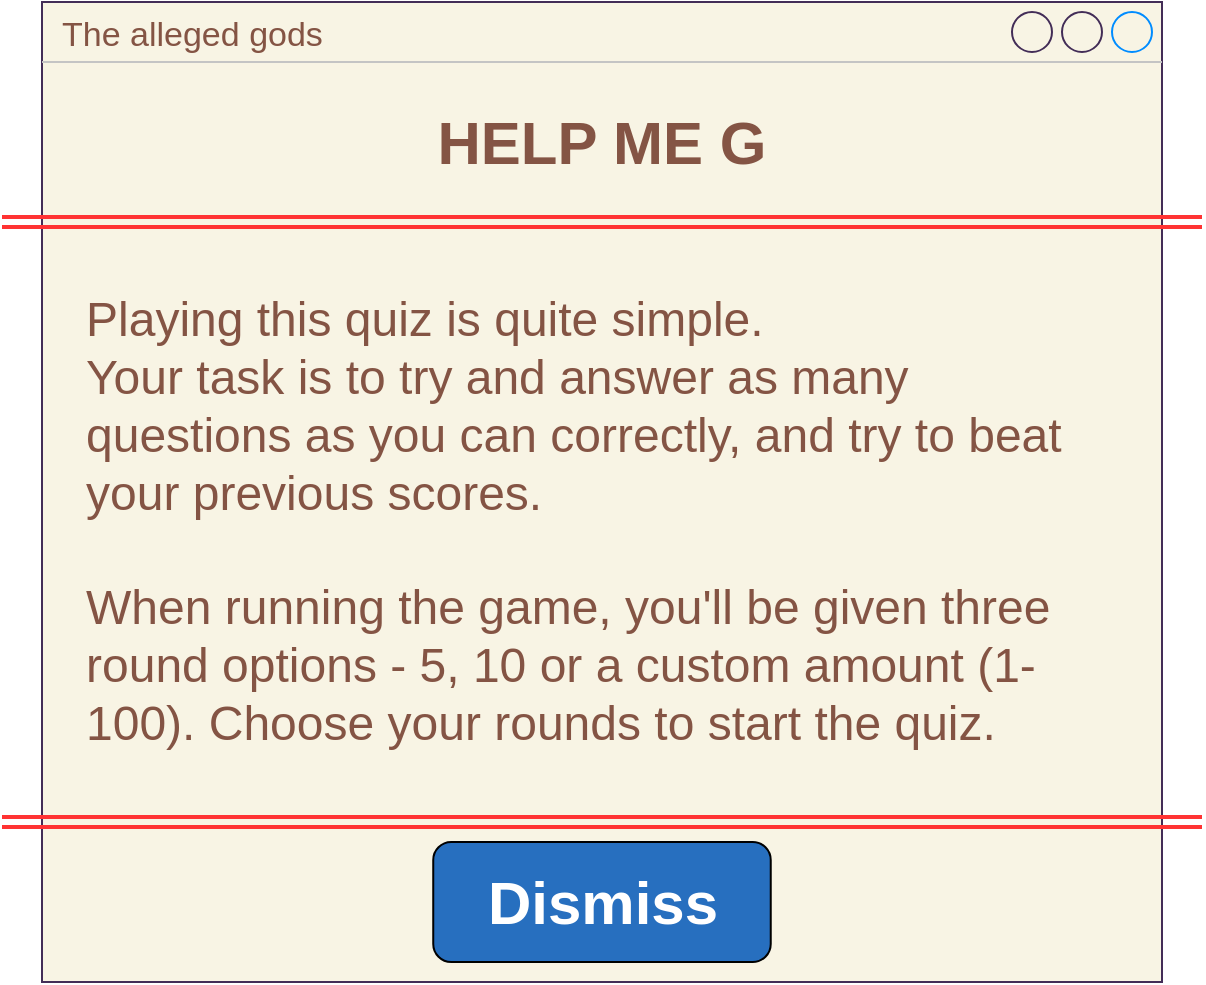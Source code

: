 <mxfile version="24.7.7">
  <diagram name="start GUI" id="iksDxQ5HEGY_t7do6rFN">
    <mxGraphModel dx="1434" dy="772" grid="1" gridSize="10" guides="1" tooltips="1" connect="1" arrows="1" fold="1" page="1" pageScale="1" pageWidth="850" pageHeight="1100" math="0" shadow="0">
      <root>
        <mxCell id="0" />
        <mxCell id="1" style="" parent="0" />
        <mxCell id="JEiM4xDWkNpShPy7EBwu-5" value="&lt;font color=&quot;#845444&quot;&gt;The alleged gods&lt;/font&gt;" style="strokeWidth=1;shadow=0;dashed=0;align=center;html=1;shape=mxgraph.mockup.containers.window;align=left;verticalAlign=top;spacingLeft=8;strokeColor2=#008cff;strokeColor3=#c4c4c4;fontColor=#ffffff;mainText=;fontSize=17;labelBackgroundColor=none;whiteSpace=wrap;fillColor=#F8F4E4;strokeColor=#432D57;" parent="1" vertex="1">
          <mxGeometry x="400" y="70" width="560" height="490" as="geometry" />
        </mxCell>
        <mxCell id="JEiM4xDWkNpShPy7EBwu-6" value="Untitled Layer" style="" parent="0" />
        <mxCell id="JEiM4xDWkNpShPy7EBwu-8" value="" style="endArrow=none;html=1;rounded=0;strokeColor=#FF3333;shape=link;strokeWidth=2;" parent="JEiM4xDWkNpShPy7EBwu-6" edge="1">
          <mxGeometry width="50" height="50" relative="1" as="geometry">
            <mxPoint x="380" y="180" as="sourcePoint" />
            <mxPoint x="980" y="180" as="targetPoint" />
          </mxGeometry>
        </mxCell>
        <mxCell id="JEiM4xDWkNpShPy7EBwu-9" value="" style="endArrow=none;html=1;rounded=0;strokeColor=#FF3333;shape=link;strokeWidth=2;" parent="JEiM4xDWkNpShPy7EBwu-6" edge="1">
          <mxGeometry width="50" height="50" relative="1" as="geometry">
            <mxPoint x="380" y="480" as="sourcePoint" />
            <mxPoint x="980" y="480" as="targetPoint" />
          </mxGeometry>
        </mxCell>
        <mxCell id="l0HrfNPzoSizOLaQtWFR-9" value="&lt;font color=&quot;#845444&quot; style=&quot;font-size: 24px;&quot;&gt;Playing this quiz is quite simple.&lt;/font&gt;&lt;div&gt;&lt;font color=&quot;#845444&quot;&gt;&lt;span style=&quot;font-size: 24px;&quot;&gt;Your task is to try and answer as many questions as you can correctly, and try to beat your previous scores.&lt;/span&gt;&lt;/font&gt;&lt;/div&gt;&lt;div&gt;&lt;font color=&quot;#845444&quot;&gt;&lt;span style=&quot;font-size: 24px;&quot;&gt;&lt;br&gt;&lt;/span&gt;&lt;/font&gt;&lt;/div&gt;&lt;div&gt;&lt;font color=&quot;#845444&quot;&gt;&lt;span style=&quot;font-size: 24px;&quot;&gt;When running the game, you&#39;ll be given three round options - 5, 10 or a custom amount (1-100). Choose your rounds to start the quiz.&lt;/span&gt;&lt;/font&gt;&lt;/div&gt;" style="text;html=1;align=left;verticalAlign=middle;whiteSpace=wrap;rounded=0;fontColor=#FFFFFF;" parent="JEiM4xDWkNpShPy7EBwu-6" vertex="1">
          <mxGeometry x="420" y="200" width="520" height="260" as="geometry" />
        </mxCell>
        <mxCell id="XhFEnANj9DKwVtLJGlU8-2" value="Untitled Layer" style="" parent="0" />
        <mxCell id="XhFEnANj9DKwVtLJGlU8-17" value="Untitled Layer" style="" parent="0" />
        <mxCell id="XhFEnANj9DKwVtLJGlU8-28" value="&lt;span style=&quot;font-size: 30px;&quot;&gt;&lt;b&gt;&lt;font color=&quot;#845444&quot;&gt;HELP ME G&lt;/font&gt;&lt;/b&gt;&lt;/span&gt;" style="text;html=1;align=center;verticalAlign=middle;whiteSpace=wrap;rounded=0;fontColor=#FFFFFF;" parent="XhFEnANj9DKwVtLJGlU8-17" vertex="1">
          <mxGeometry x="410" y="110" width="540" height="60" as="geometry" />
        </mxCell>
        <mxCell id="XhFEnANj9DKwVtLJGlU8-36" value="&lt;b style=&quot;color: rgb(255, 255, 255); font-size: 30px;&quot;&gt;Dismiss&lt;/b&gt;" style="rounded=1;whiteSpace=wrap;html=1;fillColor=#276FBF;strokeColor=#000000;" parent="XhFEnANj9DKwVtLJGlU8-17" vertex="1">
          <mxGeometry x="595.62" y="490" width="168.75" height="60" as="geometry" />
        </mxCell>
        <mxCell id="l0HrfNPzoSizOLaQtWFR-5" value="Untitled Layer" parent="0" />
      </root>
    </mxGraphModel>
  </diagram>
</mxfile>
